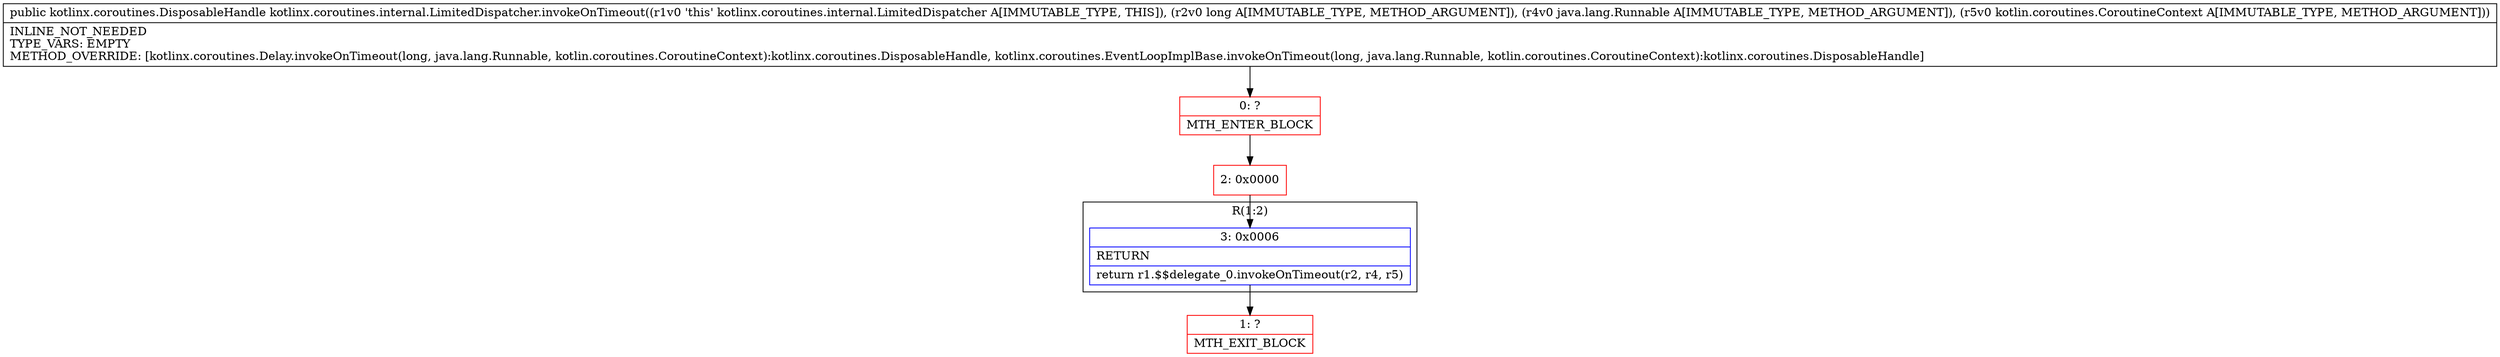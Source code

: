 digraph "CFG forkotlinx.coroutines.internal.LimitedDispatcher.invokeOnTimeout(JLjava\/lang\/Runnable;Lkotlin\/coroutines\/CoroutineContext;)Lkotlinx\/coroutines\/DisposableHandle;" {
subgraph cluster_Region_1727310223 {
label = "R(1:2)";
node [shape=record,color=blue];
Node_3 [shape=record,label="{3\:\ 0x0006|RETURN\l|return r1.$$delegate_0.invokeOnTimeout(r2, r4, r5)\l}"];
}
Node_0 [shape=record,color=red,label="{0\:\ ?|MTH_ENTER_BLOCK\l}"];
Node_2 [shape=record,color=red,label="{2\:\ 0x0000}"];
Node_1 [shape=record,color=red,label="{1\:\ ?|MTH_EXIT_BLOCK\l}"];
MethodNode[shape=record,label="{public kotlinx.coroutines.DisposableHandle kotlinx.coroutines.internal.LimitedDispatcher.invokeOnTimeout((r1v0 'this' kotlinx.coroutines.internal.LimitedDispatcher A[IMMUTABLE_TYPE, THIS]), (r2v0 long A[IMMUTABLE_TYPE, METHOD_ARGUMENT]), (r4v0 java.lang.Runnable A[IMMUTABLE_TYPE, METHOD_ARGUMENT]), (r5v0 kotlin.coroutines.CoroutineContext A[IMMUTABLE_TYPE, METHOD_ARGUMENT]))  | INLINE_NOT_NEEDED\lTYPE_VARS: EMPTY\lMETHOD_OVERRIDE: [kotlinx.coroutines.Delay.invokeOnTimeout(long, java.lang.Runnable, kotlin.coroutines.CoroutineContext):kotlinx.coroutines.DisposableHandle, kotlinx.coroutines.EventLoopImplBase.invokeOnTimeout(long, java.lang.Runnable, kotlin.coroutines.CoroutineContext):kotlinx.coroutines.DisposableHandle]\l}"];
MethodNode -> Node_0;Node_3 -> Node_1;
Node_0 -> Node_2;
Node_2 -> Node_3;
}

